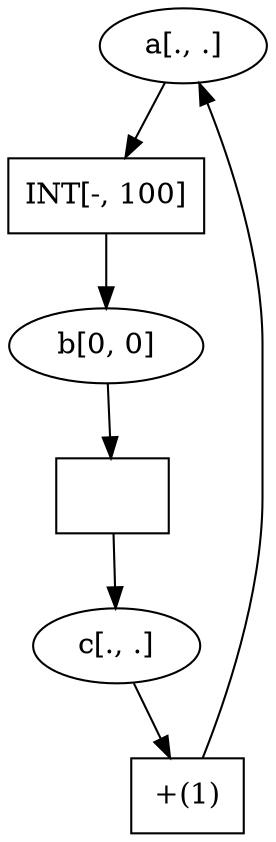 digraph "First graph" {
  a [label=" a[., .] "]
  c [label=" c[., .] "]
  b [label=" b[0, 0] "]
  408232 [shape=box,label ="INT[-, 100]"]
  a -> 408232
  408232 -> b

  408272 [shape=box,label =""]
  b -> 408272
  408272 -> c

  408312 [shape=box,label ="+(1)"]
  c -> 408312
  408312 -> a

}
